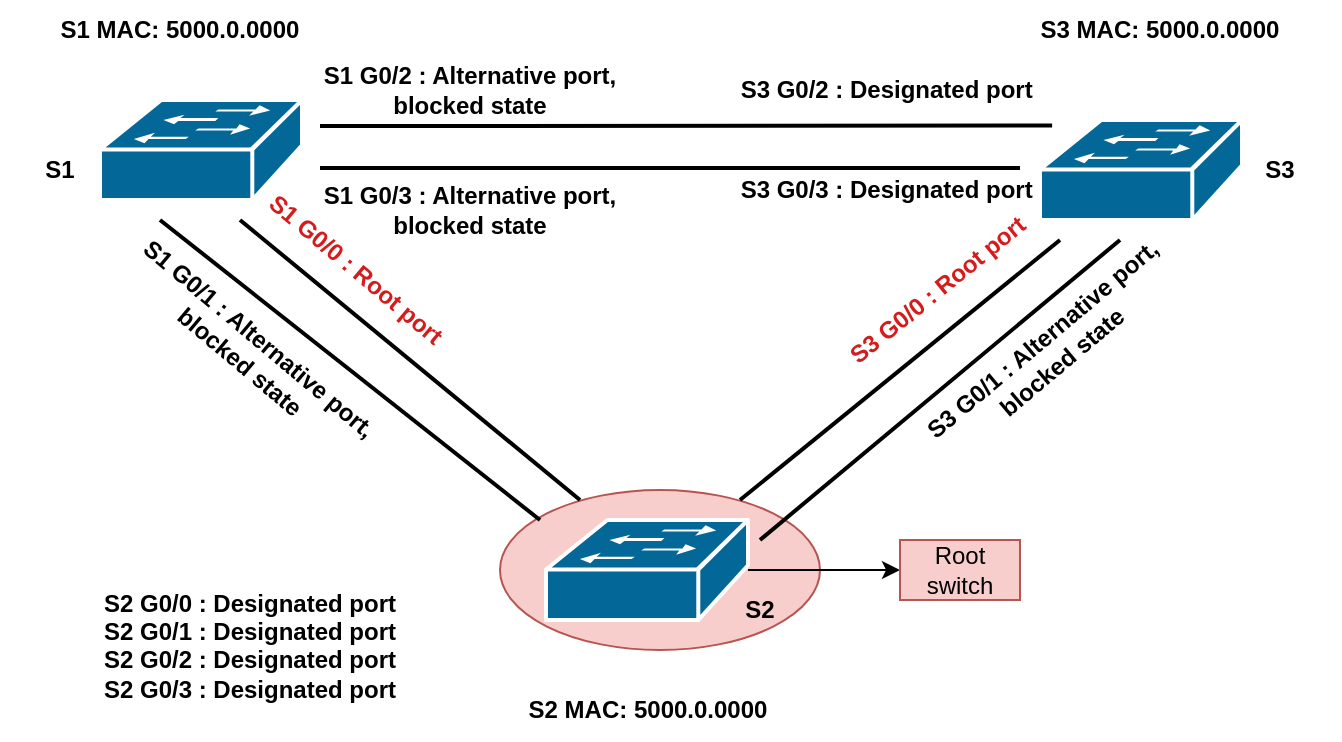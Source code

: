 <mxfile version="24.7.17">
  <diagram name="Page-1" id="9r56BvYCN8VlA8Sws18o">
    <mxGraphModel dx="1416" dy="728" grid="1" gridSize="10" guides="1" tooltips="1" connect="1" arrows="1" fold="1" page="1" pageScale="1" pageWidth="827" pageHeight="1169" math="0" shadow="0">
      <root>
        <mxCell id="0" />
        <mxCell id="1" parent="0" />
        <mxCell id="-I7AjCqTqE3Su4g57lFk-5" value="" style="ellipse;whiteSpace=wrap;html=1;fillColor=#f8cecc;strokeColor=#b85450;" vertex="1" parent="1">
          <mxGeometry x="290" y="405" width="160" height="80" as="geometry" />
        </mxCell>
        <mxCell id="F0HAQShjPRN3a6H5o8n4-1" value="" style="shape=mxgraph.cisco.switches.workgroup_switch;sketch=0;html=1;pointerEvents=1;dashed=0;fillColor=#036897;strokeColor=#ffffff;strokeWidth=2;verticalLabelPosition=bottom;verticalAlign=top;align=center;outlineConnect=0;" parent="1" vertex="1">
          <mxGeometry x="560" y="220" width="101" height="50" as="geometry" />
        </mxCell>
        <mxCell id="F0HAQShjPRN3a6H5o8n4-2" value="" style="shape=mxgraph.cisco.switches.workgroup_switch;sketch=0;html=1;pointerEvents=1;dashed=0;fillColor=#036897;strokeColor=#ffffff;strokeWidth=2;verticalLabelPosition=bottom;verticalAlign=top;align=center;outlineConnect=0;" parent="1" vertex="1">
          <mxGeometry x="90" y="210" width="101" height="50" as="geometry" />
        </mxCell>
        <mxCell id="-I7AjCqTqE3Su4g57lFk-7" value="" style="edgeStyle=orthogonalEdgeStyle;rounded=0;orthogonalLoop=1;jettySize=auto;html=1;" edge="1" parent="1" source="F0HAQShjPRN3a6H5o8n4-3" target="-I7AjCqTqE3Su4g57lFk-6">
          <mxGeometry relative="1" as="geometry" />
        </mxCell>
        <mxCell id="F0HAQShjPRN3a6H5o8n4-3" value="" style="shape=mxgraph.cisco.switches.workgroup_switch;sketch=0;html=1;pointerEvents=1;dashed=0;fillColor=#036897;strokeColor=#ffffff;strokeWidth=2;verticalLabelPosition=bottom;verticalAlign=top;align=center;outlineConnect=0;points=[[0,0.5,0,0,0],[0,0.98,0,0,0],[0.16,0.23,0,0,0],[0.5,0,0,0,0],[0.5,0.98,0,0,0],[0.87,0.12,0,0,0],[0.87,0.74,0,0,0],[0.98,0.5,0,0,0]];" parent="1" vertex="1">
          <mxGeometry x="313" y="420" width="101" height="50" as="geometry" />
        </mxCell>
        <mxCell id="F0HAQShjPRN3a6H5o8n4-9" value="" style="endArrow=none;html=1;rounded=0;strokeWidth=2;" parent="1" edge="1">
          <mxGeometry width="50" height="50" relative="1" as="geometry">
            <mxPoint x="420" y="430" as="sourcePoint" />
            <mxPoint x="600" y="280" as="targetPoint" />
          </mxGeometry>
        </mxCell>
        <mxCell id="F0HAQShjPRN3a6H5o8n4-10" value="" style="endArrow=none;html=1;rounded=0;strokeWidth=2;" parent="1" edge="1">
          <mxGeometry width="50" height="50" relative="1" as="geometry">
            <mxPoint x="410" y="410" as="sourcePoint" />
            <mxPoint x="570" y="280" as="targetPoint" />
          </mxGeometry>
        </mxCell>
        <mxCell id="F0HAQShjPRN3a6H5o8n4-11" value="" style="endArrow=none;html=1;rounded=0;entryX=0.06;entryY=0.056;entryDx=0;entryDy=0;entryPerimeter=0;strokeWidth=2;" parent="1" target="F0HAQShjPRN3a6H5o8n4-1" edge="1">
          <mxGeometry width="50" height="50" relative="1" as="geometry">
            <mxPoint x="200" y="223" as="sourcePoint" />
            <mxPoint x="540" y="220" as="targetPoint" />
          </mxGeometry>
        </mxCell>
        <mxCell id="F0HAQShjPRN3a6H5o8n4-12" value="" style="endArrow=none;html=1;rounded=0;strokeWidth=2;" parent="1" edge="1">
          <mxGeometry width="50" height="50" relative="1" as="geometry">
            <mxPoint x="200" y="244" as="sourcePoint" />
            <mxPoint x="550" y="244" as="targetPoint" />
          </mxGeometry>
        </mxCell>
        <mxCell id="F0HAQShjPRN3a6H5o8n4-13" value="" style="endArrow=none;html=1;rounded=0;strokeWidth=2;" parent="1" edge="1">
          <mxGeometry width="50" height="50" relative="1" as="geometry">
            <mxPoint x="330" y="410" as="sourcePoint" />
            <mxPoint x="160" y="270" as="targetPoint" />
          </mxGeometry>
        </mxCell>
        <mxCell id="F0HAQShjPRN3a6H5o8n4-14" value="" style="endArrow=none;html=1;rounded=0;strokeWidth=2;" parent="1" edge="1">
          <mxGeometry width="50" height="50" relative="1" as="geometry">
            <mxPoint x="310" y="420" as="sourcePoint" />
            <mxPoint x="120" y="270" as="targetPoint" />
          </mxGeometry>
        </mxCell>
        <mxCell id="F0HAQShjPRN3a6H5o8n4-15" value="S2 MAC: 5000.0.0000" style="text;html=1;align=center;verticalAlign=middle;whiteSpace=wrap;rounded=0;strokeWidth=2;fontStyle=1" parent="1" vertex="1">
          <mxGeometry x="273.5" y="500" width="180" height="30" as="geometry" />
        </mxCell>
        <mxCell id="F0HAQShjPRN3a6H5o8n4-18" value="S1 MAC: 5000.0.0000" style="text;html=1;align=center;verticalAlign=middle;whiteSpace=wrap;rounded=0;strokeWidth=2;fontStyle=1" parent="1" vertex="1">
          <mxGeometry x="40" y="160" width="180" height="30" as="geometry" />
        </mxCell>
        <mxCell id="F0HAQShjPRN3a6H5o8n4-19" value="S3 MAC: 5000.0.0000" style="text;html=1;align=center;verticalAlign=middle;whiteSpace=wrap;rounded=0;strokeWidth=2;fontStyle=1" parent="1" vertex="1">
          <mxGeometry x="530" y="160" width="180" height="30" as="geometry" />
        </mxCell>
        <mxCell id="F0HAQShjPRN3a6H5o8n4-22" value="S1" style="text;html=1;align=center;verticalAlign=middle;whiteSpace=wrap;rounded=0;fontStyle=1" parent="1" vertex="1">
          <mxGeometry x="40" y="230" width="60" height="30" as="geometry" />
        </mxCell>
        <mxCell id="F0HAQShjPRN3a6H5o8n4-23" value="S2" style="text;html=1;align=center;verticalAlign=middle;whiteSpace=wrap;rounded=0;fontStyle=1" parent="1" vertex="1">
          <mxGeometry x="390" y="450" width="60" height="30" as="geometry" />
        </mxCell>
        <mxCell id="F0HAQShjPRN3a6H5o8n4-24" value="S3" style="text;html=1;align=center;verticalAlign=middle;whiteSpace=wrap;rounded=0;fontStyle=1" parent="1" vertex="1">
          <mxGeometry x="650" y="230" width="60" height="30" as="geometry" />
        </mxCell>
        <mxCell id="-I7AjCqTqE3Su4g57lFk-1" value="S1 G0/2 : Alternative port, blocked state" style="text;html=1;align=center;verticalAlign=middle;whiteSpace=wrap;rounded=0;fontStyle=1" vertex="1" parent="1">
          <mxGeometry x="180" y="190" width="190" height="30" as="geometry" />
        </mxCell>
        <mxCell id="-I7AjCqTqE3Su4g57lFk-4" value="S1 G0/0 : Root port" style="text;html=1;align=center;verticalAlign=middle;whiteSpace=wrap;rounded=0;fontStyle=1;rotation=40;fontColor=#d41c1c;" vertex="1" parent="1">
          <mxGeometry x="123" y="280" width="190" height="30" as="geometry" />
        </mxCell>
        <mxCell id="-I7AjCqTqE3Su4g57lFk-6" value="Root switch" style="text;html=1;align=center;verticalAlign=middle;whiteSpace=wrap;rounded=0;fillColor=#f8cecc;strokeColor=#b85450;" vertex="1" parent="1">
          <mxGeometry x="490" y="430" width="60" height="30" as="geometry" />
        </mxCell>
        <mxCell id="-I7AjCqTqE3Su4g57lFk-8" value="S1 G0/3 : Alternative port, blocked state" style="text;html=1;align=center;verticalAlign=middle;whiteSpace=wrap;rounded=0;fontStyle=1" vertex="1" parent="1">
          <mxGeometry x="180" y="250" width="190" height="30" as="geometry" />
        </mxCell>
        <mxCell id="-I7AjCqTqE3Su4g57lFk-9" value="S1 G0/1 : Alternative port, blocked state" style="text;html=1;align=center;verticalAlign=middle;whiteSpace=wrap;rounded=0;fontStyle=1;rotation=40;" vertex="1" parent="1">
          <mxGeometry x="70" y="320" width="190" height="30" as="geometry" />
        </mxCell>
        <mxCell id="-I7AjCqTqE3Su4g57lFk-10" value="S2 G0/0 : Designated port&lt;div&gt;S2 G0/1 : Designated port&lt;div&gt;S2 G0/2 : Designated port&lt;div&gt;S2 G0/3 : Designated port&lt;div&gt;&lt;br&gt;&lt;/div&gt;&lt;/div&gt;&lt;/div&gt;&lt;/div&gt;" style="text;html=1;align=center;verticalAlign=middle;whiteSpace=wrap;rounded=0;fontStyle=1;rotation=0;" vertex="1" parent="1">
          <mxGeometry x="70" y="450" width="190" height="80" as="geometry" />
        </mxCell>
        <mxCell id="-I7AjCqTqE3Su4g57lFk-11" value="S3 G0/0 : Root port" style="text;html=1;align=center;verticalAlign=middle;whiteSpace=wrap;rounded=0;fontStyle=1;rotation=-39;fontColor=#d41c1c;" vertex="1" parent="1">
          <mxGeometry x="413.996" y="289.995" width="190" height="30" as="geometry" />
        </mxCell>
        <mxCell id="-I7AjCqTqE3Su4g57lFk-12" value="S3 G0/1 : Alternative port, blocked state" style="text;html=1;align=center;verticalAlign=middle;whiteSpace=wrap;rounded=0;fontStyle=1;rotation=-40;" vertex="1" parent="1">
          <mxGeometry x="471" y="320" width="190" height="30" as="geometry" />
        </mxCell>
        <mxCell id="-I7AjCqTqE3Su4g57lFk-13" value="S3 G0/2 : Designated port&amp;nbsp;" style="text;html=1;align=center;verticalAlign=middle;whiteSpace=wrap;rounded=0;fontStyle=1" vertex="1" parent="1">
          <mxGeometry x="390" y="190" width="190" height="30" as="geometry" />
        </mxCell>
        <mxCell id="-I7AjCqTqE3Su4g57lFk-14" value="S3 G0/3 : Designated port&amp;nbsp;" style="text;html=1;align=center;verticalAlign=middle;whiteSpace=wrap;rounded=0;fontStyle=1" vertex="1" parent="1">
          <mxGeometry x="390" y="240" width="190" height="30" as="geometry" />
        </mxCell>
      </root>
    </mxGraphModel>
  </diagram>
</mxfile>
